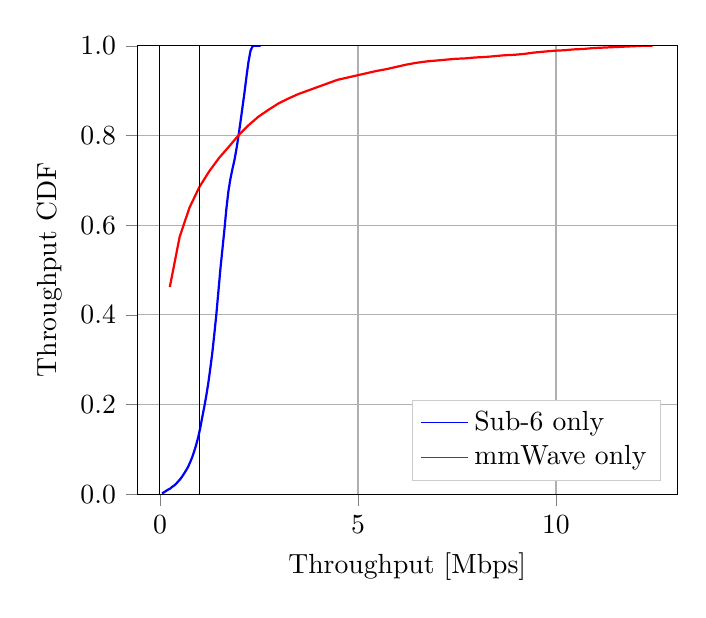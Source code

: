 % This file was created by matplotlib2tikz v0.6.18.
\begin{tikzpicture}

\begin{axis}[
legend cell align={left},
legend entries={{Sub-6 only},{mmWave only}},
legend style={at={(0.97,0.03)}, anchor=south east, draw=white!80.0!black},
tick align=outside,
tick pos=left,
x grid style={white!69.02!black},
xlabel={Throughput [Mbps]},
xmajorgrids,
xmin=-0.568, xmax=13.058,
xtick={-5,0,5,10,15},
xticklabels={$-5$,$0$,$5$,$10$,$15$},
y grid style={white!69.02!black},
ylabel={Throughput CDF},
ymajorgrids,
ymin=0, ymax=1,
ytick={0,0.2,0.4,0.6,0.8,1},
yticklabels={$0.0$,$0.2$,$0.4$,$0.6$,$0.8$,$1.0$}
]
\addlegendimage{no markers, blue}
\addlegendimage{no markers, red}
\addplot [thick, blue]
table [row sep=\\]{%
0.051	0.002 \\
0.102	0.004 \\
0.153	0.007 \\
0.203	0.01 \\
0.254	0.012 \\
0.305	0.016 \\
0.356	0.019 \\
0.407	0.023 \\
0.458	0.028 \\
0.508	0.033 \\
0.559	0.039 \\
0.61	0.046 \\
0.661	0.053 \\
0.712	0.061 \\
0.762	0.071 \\
0.813	0.082 \\
0.864	0.095 \\
0.915	0.11 \\
0.966	0.127 \\
1.017	0.147 \\
1.067	0.171 \\
1.118	0.194 \\
1.169	0.219 \\
1.22	0.247 \\
1.271	0.28 \\
1.322	0.315 \\
1.372	0.356 \\
1.423	0.4 \\
1.474	0.45 \\
1.525	0.501 \\
1.576	0.545 \\
1.627	0.589 \\
1.677	0.636 \\
1.728	0.675 \\
1.779	0.703 \\
1.83	0.725 \\
1.881	0.745 \\
1.932	0.77 \\
1.982	0.798 \\
2.033	0.83 \\
2.084	0.863 \\
2.135	0.896 \\
2.186	0.932 \\
2.237	0.965 \\
2.287	0.989 \\
2.338	0.999 \\
2.389	1.0 \\
2.44	1.0 \\
2.491	1.0 \\
2.542	1 \\
};
\addplot [thick, red]
table [row sep=\\]{%
0.249	0.462 \\
0.498	0.574 \\
0.746	0.639 \\
0.995	0.685 \\
1.244	0.72 \\
1.493	0.75 \\
1.741	0.775 \\
1.99	0.801 \\
2.239	0.823 \\
2.488	0.842 \\
2.736	0.857 \\
2.985	0.871 \\
3.234	0.882 \\
3.483	0.892 \\
3.731	0.9 \\
3.98	0.908 \\
4.229	0.916 \\
4.478	0.924 \\
4.727	0.929 \\
4.975	0.934 \\
5.224	0.939 \\
5.473	0.944 \\
5.722	0.948 \\
5.97	0.953 \\
6.219	0.958 \\
6.468	0.962 \\
6.717	0.965 \\
6.965	0.967 \\
7.214	0.969 \\
7.463	0.971 \\
7.712	0.972 \\
7.96	0.974 \\
8.209	0.975 \\
8.458	0.977 \\
8.707	0.979 \\
8.956	0.98 \\
9.204	0.982 \\
9.453	0.985 \\
9.702	0.987 \\
9.951	0.989 \\
10.199	0.99 \\
10.448	0.992 \\
10.697	0.993 \\
10.946	0.995 \\
11.194	0.996 \\
11.443	0.997 \\
11.692	0.998 \\
11.941	0.999 \\
12.189	1.0 \\
12.438	1 \\
};
\path [draw=black, fill opacity=0] (axis cs:0,0)
--(axis cs:0,1);

\path [draw=black, fill opacity=0] (axis cs:1,0)
--(axis cs:1,1);

\path [draw=black, fill opacity=0] (axis cs:-0.568,0)
--(axis cs:13.058,0);

\path [draw=black, fill opacity=0] (axis cs:-0.568,1)
--(axis cs:13.058,1);

\end{axis}

\end{tikzpicture}